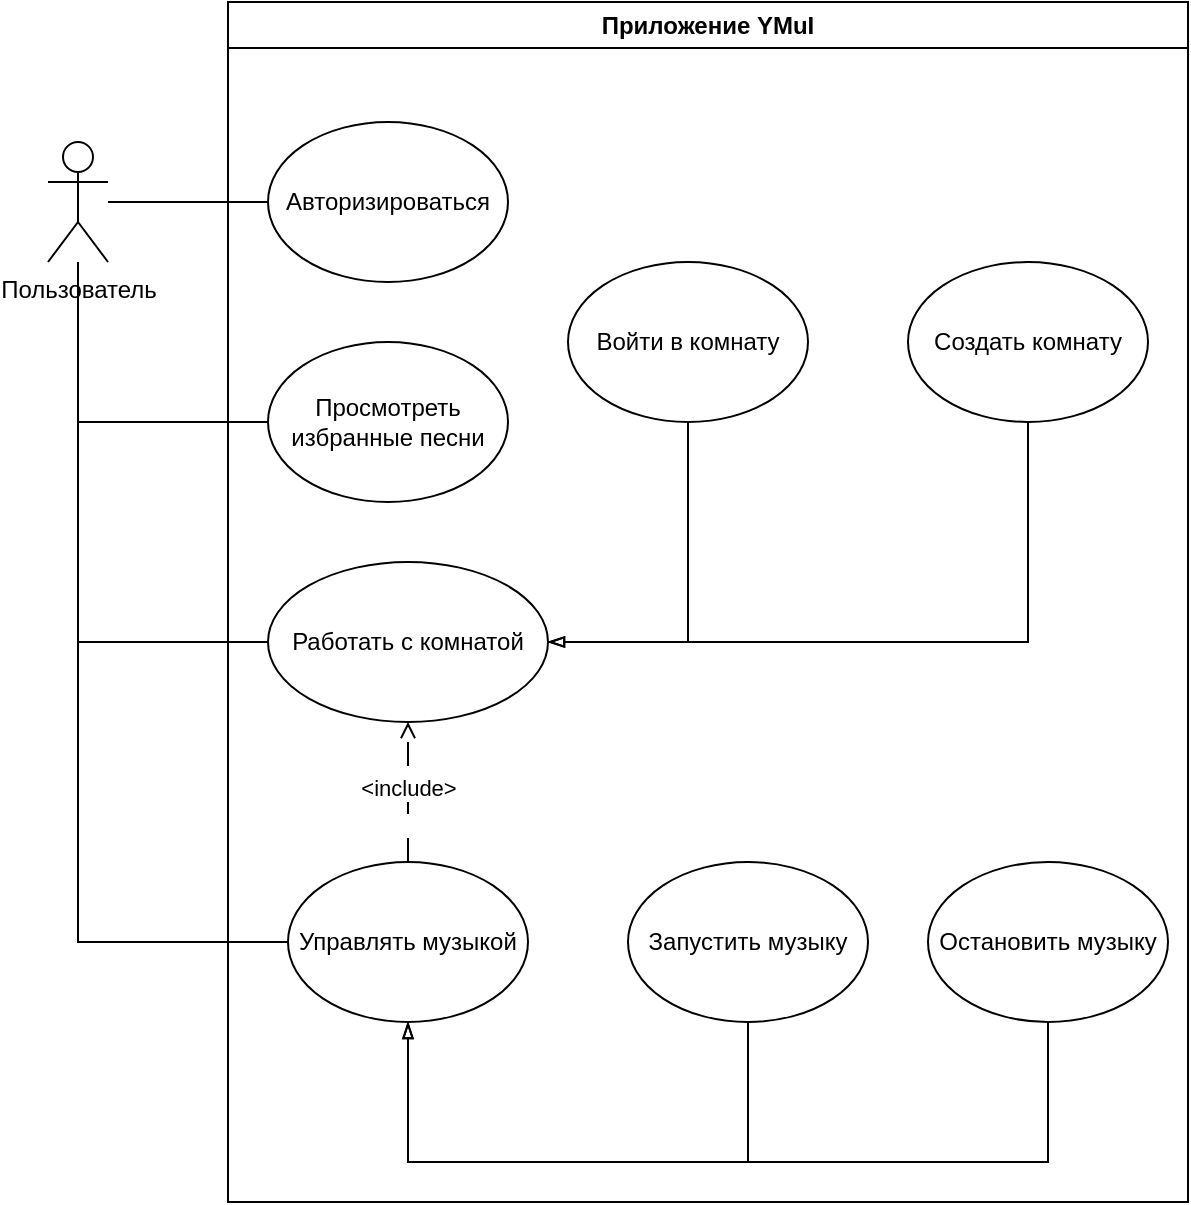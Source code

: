 <mxfile version="26.0.16">
  <diagram name="Страница — 1" id="YHIpIf-NBD23PUM4SGN3">
    <mxGraphModel dx="1098" dy="828" grid="1" gridSize="10" guides="1" tooltips="1" connect="1" arrows="1" fold="1" page="1" pageScale="1" pageWidth="827" pageHeight="1169" math="0" shadow="0">
      <root>
        <mxCell id="0" />
        <mxCell id="1" parent="0" />
        <mxCell id="l1B44qZRKh_t7ULyz8fv-1" value="Приложение YMuI" style="swimlane;whiteSpace=wrap;html=1;" vertex="1" parent="1">
          <mxGeometry x="210" y="200" width="480" height="600" as="geometry" />
        </mxCell>
        <mxCell id="l1B44qZRKh_t7ULyz8fv-4" value="Авторизироваться" style="ellipse;whiteSpace=wrap;html=1;" vertex="1" parent="l1B44qZRKh_t7ULyz8fv-1">
          <mxGeometry x="20" y="60" width="120" height="80" as="geometry" />
        </mxCell>
        <mxCell id="l1B44qZRKh_t7ULyz8fv-6" value="Просмотреть избранные песни" style="ellipse;whiteSpace=wrap;html=1;" vertex="1" parent="l1B44qZRKh_t7ULyz8fv-1">
          <mxGeometry x="20" y="170" width="120" height="80" as="geometry" />
        </mxCell>
        <mxCell id="l1B44qZRKh_t7ULyz8fv-8" value="Работать с комнатой" style="ellipse;whiteSpace=wrap;html=1;" vertex="1" parent="l1B44qZRKh_t7ULyz8fv-1">
          <mxGeometry x="20" y="280" width="140" height="80" as="geometry" />
        </mxCell>
        <mxCell id="l1B44qZRKh_t7ULyz8fv-13" style="edgeStyle=orthogonalEdgeStyle;rounded=0;orthogonalLoop=1;jettySize=auto;html=1;endArrow=blockThin;endFill=0;" edge="1" parent="l1B44qZRKh_t7ULyz8fv-1" source="l1B44qZRKh_t7ULyz8fv-9">
          <mxGeometry relative="1" as="geometry">
            <mxPoint x="160" y="320" as="targetPoint" />
            <Array as="points">
              <mxPoint x="400" y="320" />
            </Array>
          </mxGeometry>
        </mxCell>
        <mxCell id="l1B44qZRKh_t7ULyz8fv-9" value="Создать комнату" style="ellipse;whiteSpace=wrap;html=1;" vertex="1" parent="l1B44qZRKh_t7ULyz8fv-1">
          <mxGeometry x="340" y="130" width="120" height="80" as="geometry" />
        </mxCell>
        <mxCell id="l1B44qZRKh_t7ULyz8fv-12" style="edgeStyle=orthogonalEdgeStyle;rounded=0;orthogonalLoop=1;jettySize=auto;html=1;entryX=1;entryY=0.5;entryDx=0;entryDy=0;endArrow=blockThin;endFill=0;" edge="1" parent="l1B44qZRKh_t7ULyz8fv-1" source="l1B44qZRKh_t7ULyz8fv-10" target="l1B44qZRKh_t7ULyz8fv-8">
          <mxGeometry relative="1" as="geometry">
            <Array as="points">
              <mxPoint x="230" y="320" />
            </Array>
          </mxGeometry>
        </mxCell>
        <mxCell id="l1B44qZRKh_t7ULyz8fv-10" value="Войти в комнату" style="ellipse;whiteSpace=wrap;html=1;" vertex="1" parent="l1B44qZRKh_t7ULyz8fv-1">
          <mxGeometry x="170" y="130" width="120" height="80" as="geometry" />
        </mxCell>
        <mxCell id="l1B44qZRKh_t7ULyz8fv-20" style="edgeStyle=orthogonalEdgeStyle;rounded=0;orthogonalLoop=1;jettySize=auto;html=1;entryX=0.5;entryY=1;entryDx=0;entryDy=0;endArrow=open;endFill=0;dashed=1;dashPattern=12 12;" edge="1" parent="l1B44qZRKh_t7ULyz8fv-1" source="l1B44qZRKh_t7ULyz8fv-14" target="l1B44qZRKh_t7ULyz8fv-8">
          <mxGeometry relative="1" as="geometry" />
        </mxCell>
        <mxCell id="l1B44qZRKh_t7ULyz8fv-21" value="&amp;lt;include&amp;gt;" style="edgeLabel;html=1;align=center;verticalAlign=middle;resizable=0;points=[];" vertex="1" connectable="0" parent="l1B44qZRKh_t7ULyz8fv-20">
          <mxGeometry x="0.057" relative="1" as="geometry">
            <mxPoint as="offset" />
          </mxGeometry>
        </mxCell>
        <mxCell id="l1B44qZRKh_t7ULyz8fv-14" value="Управлять музыкой" style="ellipse;whiteSpace=wrap;html=1;" vertex="1" parent="l1B44qZRKh_t7ULyz8fv-1">
          <mxGeometry x="30" y="430" width="120" height="80" as="geometry" />
        </mxCell>
        <mxCell id="l1B44qZRKh_t7ULyz8fv-19" style="edgeStyle=orthogonalEdgeStyle;rounded=0;orthogonalLoop=1;jettySize=auto;html=1;entryX=0.5;entryY=1;entryDx=0;entryDy=0;endArrow=blockThin;endFill=0;" edge="1" parent="l1B44qZRKh_t7ULyz8fv-1" source="l1B44qZRKh_t7ULyz8fv-16" target="l1B44qZRKh_t7ULyz8fv-14">
          <mxGeometry relative="1" as="geometry">
            <Array as="points">
              <mxPoint x="260" y="580" />
              <mxPoint x="90" y="580" />
            </Array>
          </mxGeometry>
        </mxCell>
        <mxCell id="l1B44qZRKh_t7ULyz8fv-16" value="Запустить музыку" style="ellipse;whiteSpace=wrap;html=1;" vertex="1" parent="l1B44qZRKh_t7ULyz8fv-1">
          <mxGeometry x="200" y="430" width="120" height="80" as="geometry" />
        </mxCell>
        <mxCell id="l1B44qZRKh_t7ULyz8fv-18" style="edgeStyle=orthogonalEdgeStyle;rounded=0;orthogonalLoop=1;jettySize=auto;html=1;entryX=0.5;entryY=1;entryDx=0;entryDy=0;endArrow=blockThin;endFill=0;" edge="1" parent="l1B44qZRKh_t7ULyz8fv-1" source="l1B44qZRKh_t7ULyz8fv-17" target="l1B44qZRKh_t7ULyz8fv-14">
          <mxGeometry relative="1" as="geometry">
            <Array as="points">
              <mxPoint x="410" y="580" />
              <mxPoint x="90" y="580" />
            </Array>
          </mxGeometry>
        </mxCell>
        <mxCell id="l1B44qZRKh_t7ULyz8fv-17" value="Остановить музыку" style="ellipse;whiteSpace=wrap;html=1;" vertex="1" parent="l1B44qZRKh_t7ULyz8fv-1">
          <mxGeometry x="350" y="430" width="120" height="80" as="geometry" />
        </mxCell>
        <mxCell id="l1B44qZRKh_t7ULyz8fv-5" style="edgeStyle=orthogonalEdgeStyle;rounded=0;orthogonalLoop=1;jettySize=auto;html=1;entryX=0;entryY=0.5;entryDx=0;entryDy=0;endArrow=none;startFill=0;" edge="1" parent="1" source="l1B44qZRKh_t7ULyz8fv-2" target="l1B44qZRKh_t7ULyz8fv-4">
          <mxGeometry relative="1" as="geometry">
            <mxPoint x="280" y="300" as="targetPoint" />
          </mxGeometry>
        </mxCell>
        <mxCell id="l1B44qZRKh_t7ULyz8fv-7" style="edgeStyle=orthogonalEdgeStyle;rounded=0;orthogonalLoop=1;jettySize=auto;html=1;entryX=0;entryY=0.5;entryDx=0;entryDy=0;endArrow=none;startFill=0;" edge="1" parent="1" target="l1B44qZRKh_t7ULyz8fv-6">
          <mxGeometry relative="1" as="geometry">
            <mxPoint x="135" y="360" as="sourcePoint" />
            <Array as="points">
              <mxPoint x="135" y="410" />
            </Array>
          </mxGeometry>
        </mxCell>
        <mxCell id="l1B44qZRKh_t7ULyz8fv-11" style="edgeStyle=orthogonalEdgeStyle;rounded=0;orthogonalLoop=1;jettySize=auto;html=1;entryX=0;entryY=0.5;entryDx=0;entryDy=0;endArrow=none;startFill=0;" edge="1" parent="1" target="l1B44qZRKh_t7ULyz8fv-8">
          <mxGeometry relative="1" as="geometry">
            <mxPoint x="135" y="370" as="sourcePoint" />
            <Array as="points">
              <mxPoint x="135" y="520" />
            </Array>
          </mxGeometry>
        </mxCell>
        <mxCell id="l1B44qZRKh_t7ULyz8fv-15" style="edgeStyle=orthogonalEdgeStyle;rounded=0;orthogonalLoop=1;jettySize=auto;html=1;entryX=0;entryY=0.5;entryDx=0;entryDy=0;endArrow=none;startFill=0;" edge="1" parent="1" source="l1B44qZRKh_t7ULyz8fv-2" target="l1B44qZRKh_t7ULyz8fv-14">
          <mxGeometry relative="1" as="geometry">
            <Array as="points">
              <mxPoint x="135" y="670" />
            </Array>
          </mxGeometry>
        </mxCell>
        <mxCell id="l1B44qZRKh_t7ULyz8fv-2" value="Пользователь" style="shape=umlActor;verticalLabelPosition=bottom;verticalAlign=top;html=1;outlineConnect=0;" vertex="1" parent="1">
          <mxGeometry x="120" y="270" width="30" height="60" as="geometry" />
        </mxCell>
      </root>
    </mxGraphModel>
  </diagram>
</mxfile>
